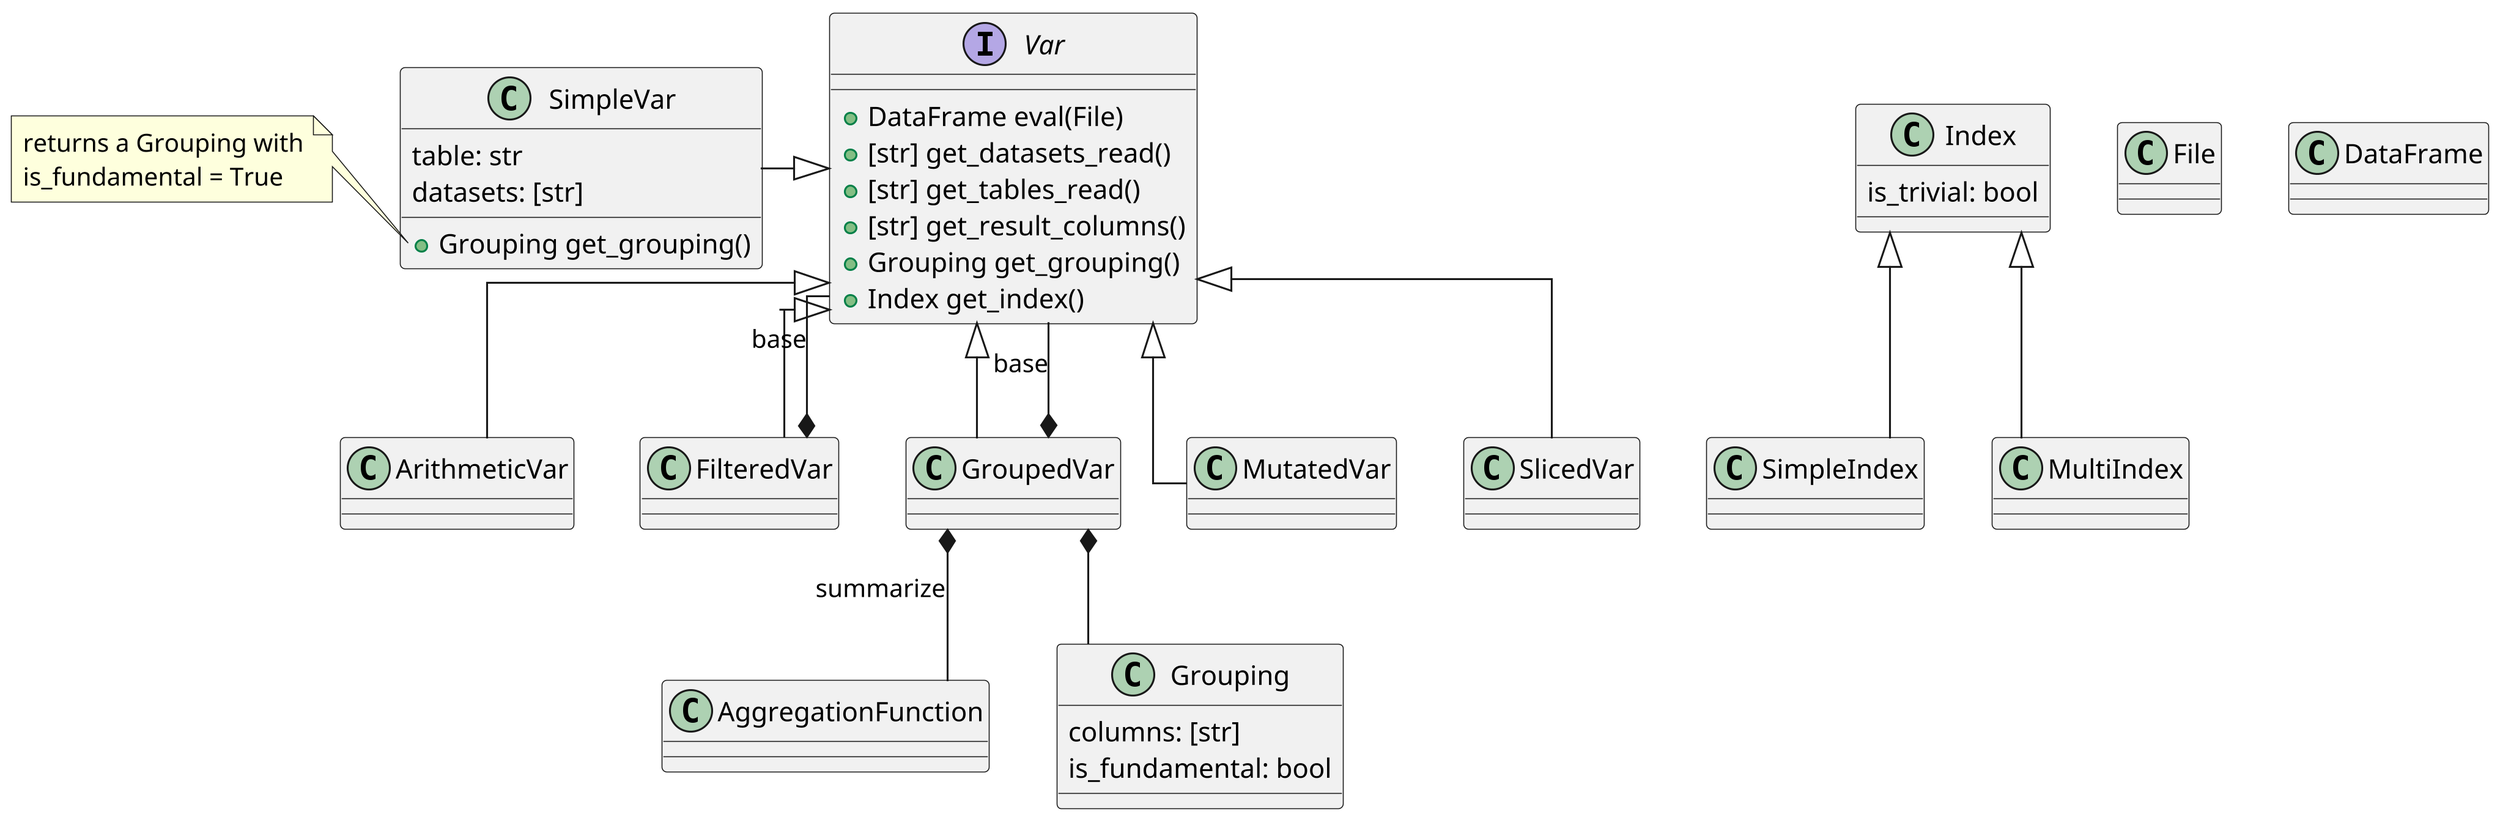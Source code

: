 @startuml
skinparam dpi 300
skinparam Linetype ortho

interface Var {
 +DataFrame eval(File)
 +[str] get_datasets_read()
 +[str] get_tables_read()
 +[str] get_result_columns()
 +Grouping get_grouping()
 +Index get_index()
}

class SimpleVar {
  table: str
  datasets: [str]
  
  +Grouping get_grouping()
}
note left of SimpleVar::get_grouping
  returns a Grouping with
  is_fundamental = True
end note

Var <|-- ArithmeticVar
Var <|-- FilteredVar
Var <|-- GroupedVar
Var <|-- MutatedVar
Var <|-l- SimpleVar 
Var <|-- SlicedVar

class Index {
  is_trivial: bool
}

Index <|-- SimpleIndex
Index <|-- MultiIndex

GroupedVar *-- Var : base
GroupedVar *-- AggregationFunction : summarize
GroupedVar *-- Grouping

FilteredVar *-- Var : base

class File
class DataFrame
class Grouping {
  columns: [str]
  is_fundamental: bool
} 

@enduml

